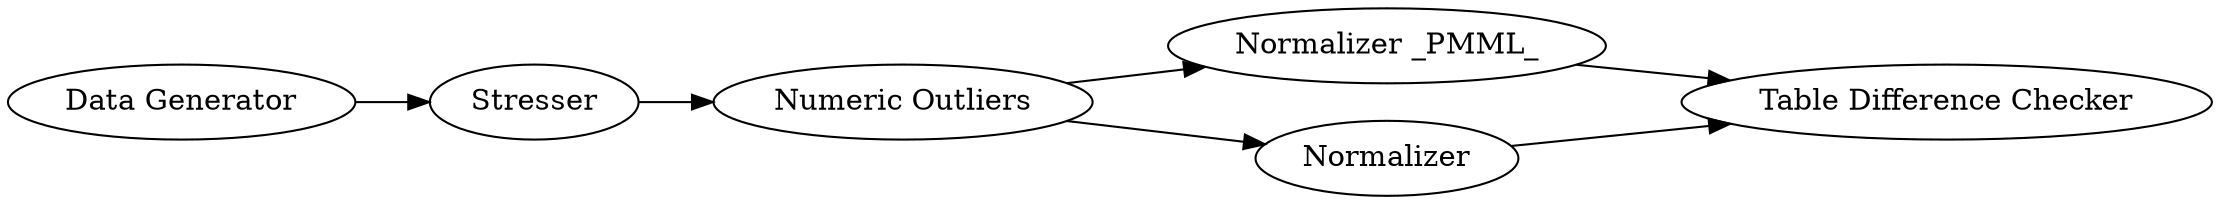 digraph {
	6 -> 3
	7 -> 8
	3 -> 7
	4 -> 8
	3 -> 4
	1 -> 6
	1 [label="Data Generator"]
	7 [label="Normalizer _PMML_"]
	4 [label=Normalizer]
	6 [label=Stresser]
	8 [label="Table Difference Checker"]
	3 [label="Numeric Outliers"]
	rankdir=LR
}

